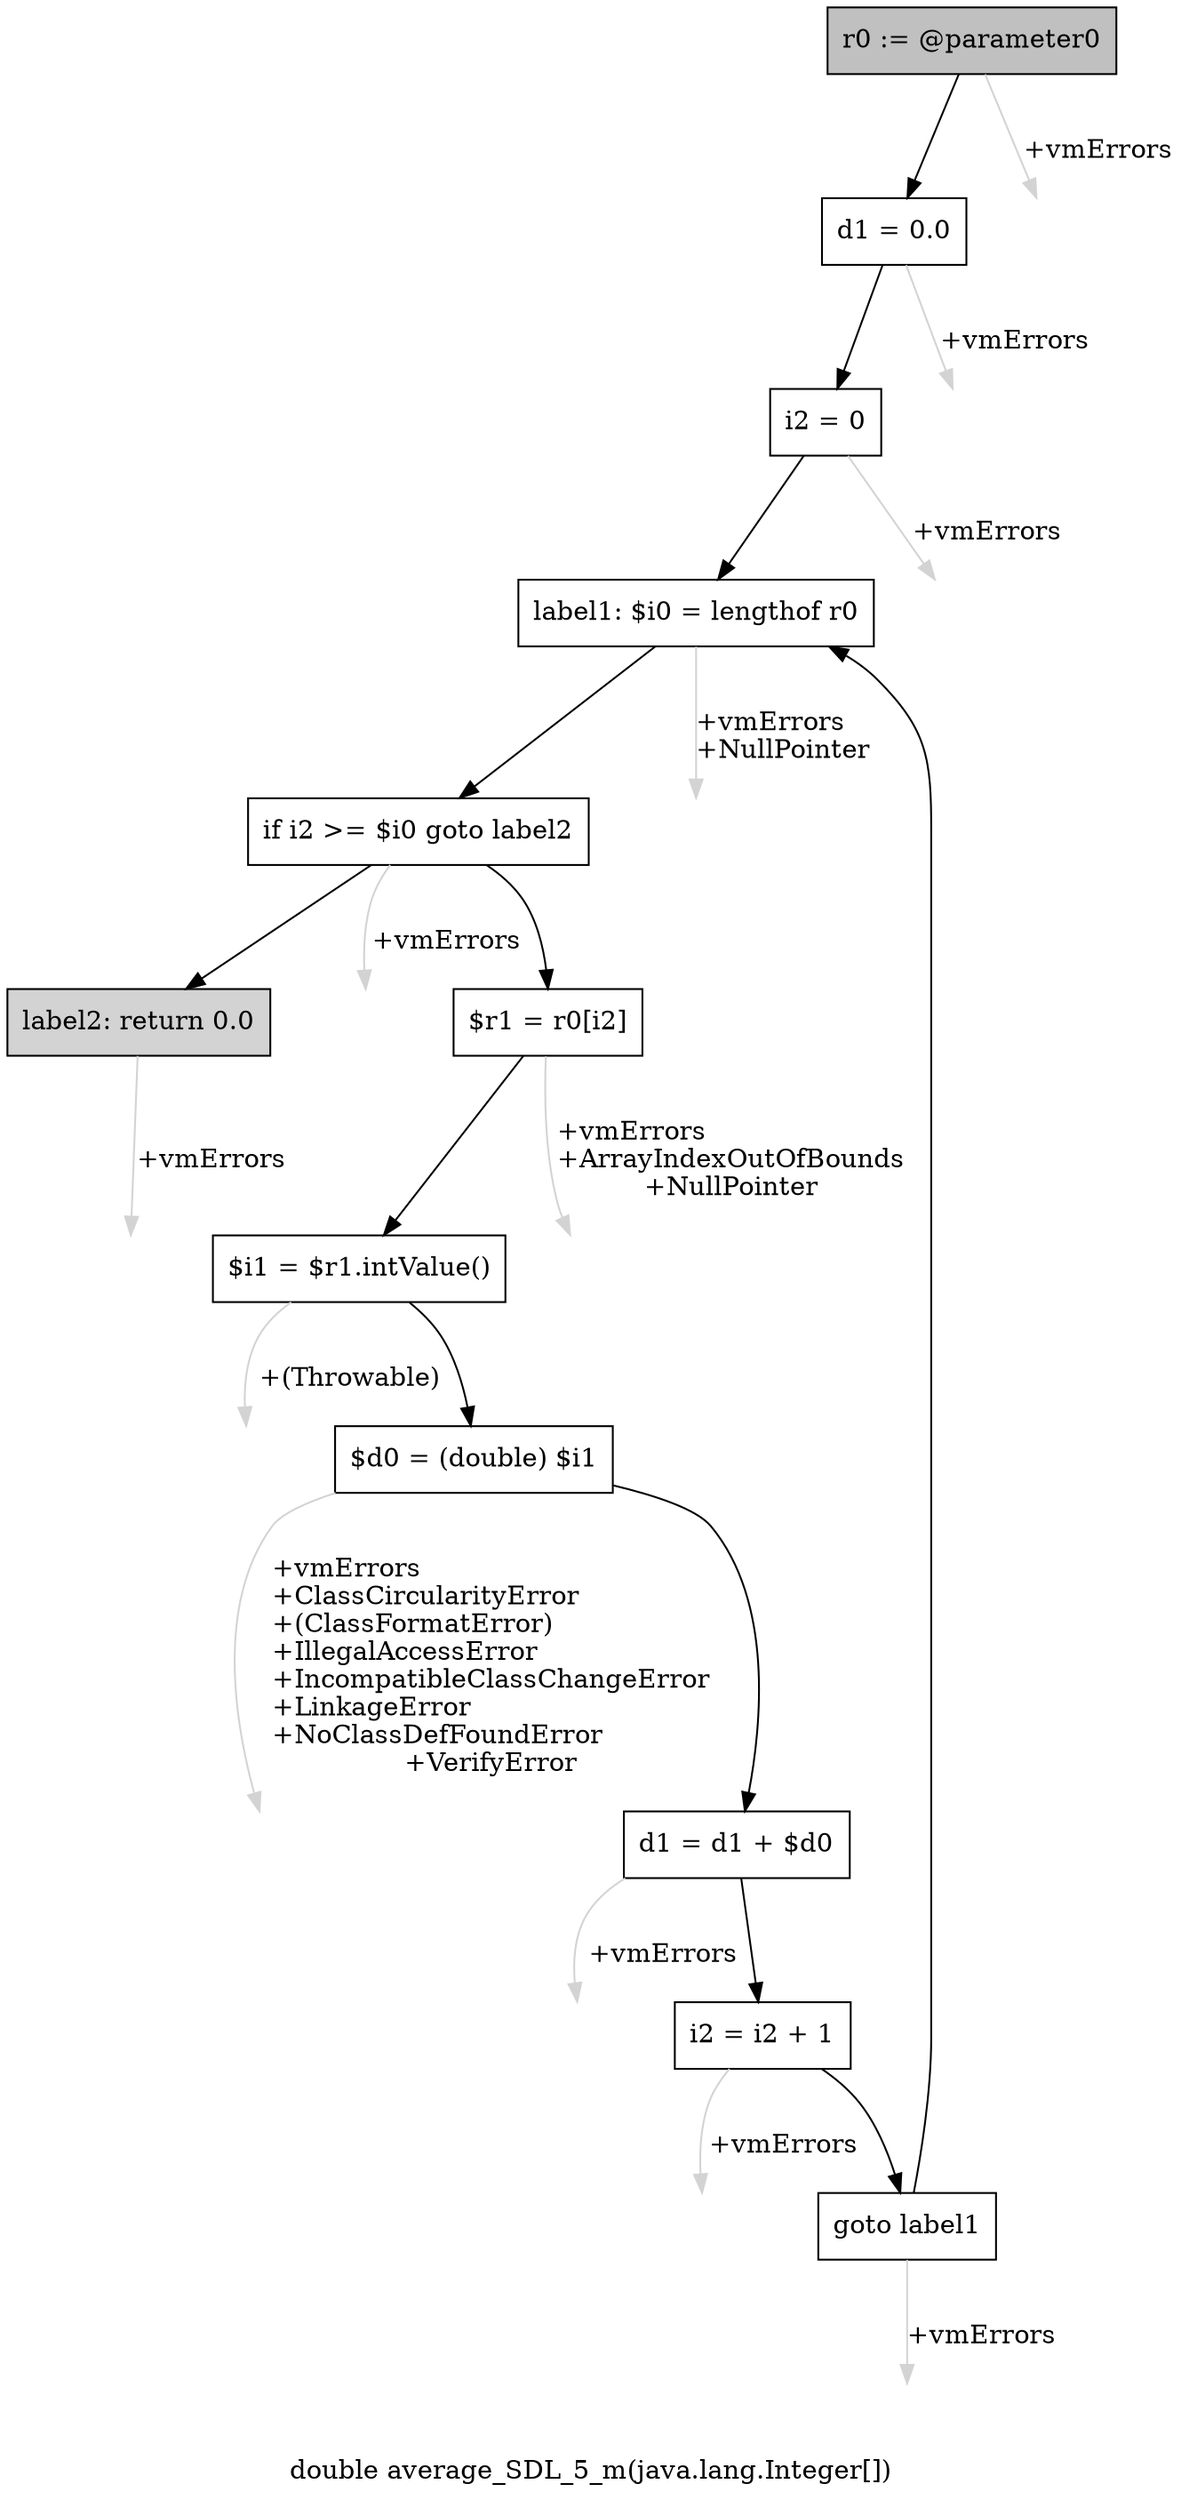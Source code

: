 digraph "double average_SDL_5_m(java.lang.Integer[])" {
    label="double average_SDL_5_m(java.lang.Integer[])";
    node [shape=box];
    "0" [style=filled,fillcolor=gray,label="r0 := @parameter0",];
    "1" [label="d1 = 0.0",];
    "0"->"1" [color=black,];
    "12" [style=invis,label="Esc",];
    "0"->"12" [color=lightgray,label="\l+vmErrors",];
    "2" [label="i2 = 0",];
    "1"->"2" [color=black,];
    "13" [style=invis,label="Esc",];
    "1"->"13" [color=lightgray,label="\l+vmErrors",];
    "3" [label="label1: $i0 = lengthof r0",];
    "2"->"3" [color=black,];
    "14" [style=invis,label="Esc",];
    "2"->"14" [color=lightgray,label="\l+vmErrors",];
    "4" [label="if i2 >= $i0 goto label2",];
    "3"->"4" [color=black,];
    "15" [style=invis,label="Esc",];
    "3"->"15" [color=lightgray,label="\l+vmErrors\l+NullPointer",];
    "5" [label="$r1 = r0[i2]",];
    "4"->"5" [color=black,];
    "11" [style=filled,fillcolor=lightgray,label="label2: return 0.0",];
    "4"->"11" [color=black,];
    "16" [style=invis,label="Esc",];
    "4"->"16" [color=lightgray,label="\l+vmErrors",];
    "6" [label="$i1 = $r1.intValue()",];
    "5"->"6" [color=black,];
    "17" [style=invis,label="Esc",];
    "5"->"17" [color=lightgray,label="\l+vmErrors\l+ArrayIndexOutOfBounds\l+NullPointer",];
    "7" [label="$d0 = (double) $i1",];
    "6"->"7" [color=black,];
    "18" [style=invis,label="Esc",];
    "6"->"18" [color=lightgray,label="\l+(Throwable)",];
    "8" [label="d1 = d1 + $d0",];
    "7"->"8" [color=black,];
    "19" [style=invis,label="Esc",];
    "7"->"19" [color=lightgray,label="\l+vmErrors\l+ClassCircularityError\l+(ClassFormatError)\l+IllegalAccessError\l+IncompatibleClassChangeError\l+LinkageError\l+NoClassDefFoundError\l+VerifyError",];
    "9" [label="i2 = i2 + 1",];
    "8"->"9" [color=black,];
    "20" [style=invis,label="Esc",];
    "8"->"20" [color=lightgray,label="\l+vmErrors",];
    "10" [label="goto label1",];
    "9"->"10" [color=black,];
    "21" [style=invis,label="Esc",];
    "9"->"21" [color=lightgray,label="\l+vmErrors",];
    "10"->"3" [color=black,];
    "22" [style=invis,label="Esc",];
    "10"->"22" [color=lightgray,label="\l+vmErrors",];
    "23" [style=invis,label="Esc",];
    "11"->"23" [color=lightgray,label="\l+vmErrors",];
}
